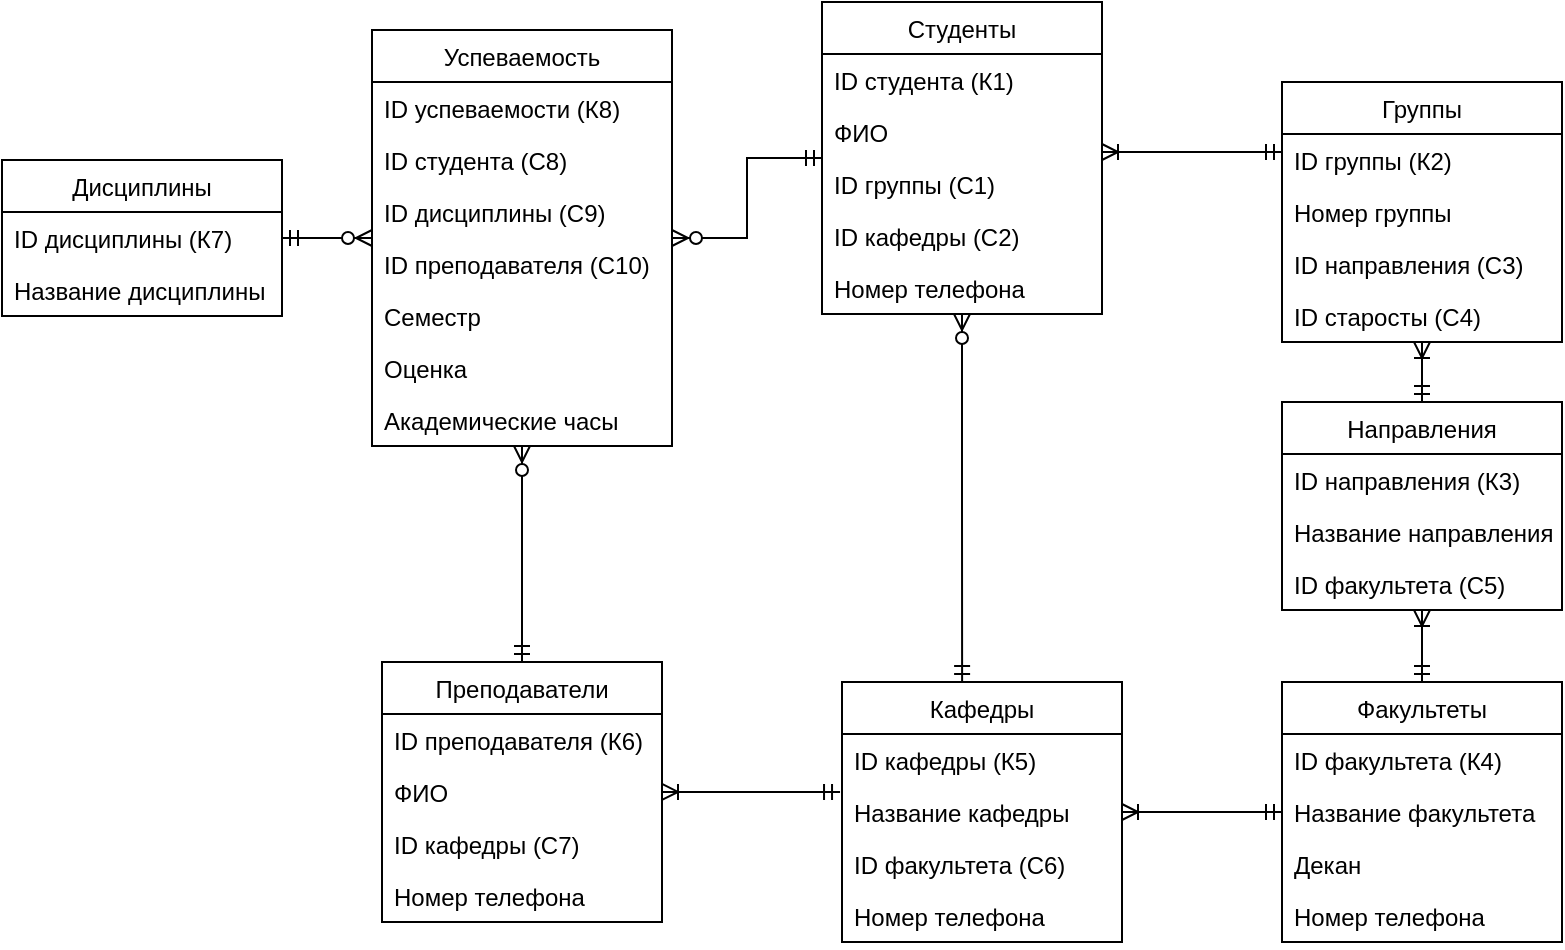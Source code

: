 <mxfile version="13.1.1" type="github"><diagram id="C5RBs43oDa-KdzZeNtuy" name="Page-1"><mxGraphModel dx="1655" dy="493" grid="1" gridSize="10" guides="1" tooltips="1" connect="1" arrows="1" fold="1" page="1" pageScale="1" pageWidth="827" pageHeight="1169" math="0" shadow="0"><root><mxCell id="WIyWlLk6GJQsqaUBKTNV-0"/><mxCell id="WIyWlLk6GJQsqaUBKTNV-1" parent="WIyWlLk6GJQsqaUBKTNV-0"/><mxCell id="DZyH8P0UZ1V33Ak8ocsO-23" value="" style="edgeStyle=orthogonalEdgeStyle;rounded=0;orthogonalLoop=1;jettySize=auto;html=1;endArrow=ERmandOne;endFill=0;startArrow=ERoneToMany;startFill=0;" parent="WIyWlLk6GJQsqaUBKTNV-1" source="DZyH8P0UZ1V33Ak8ocsO-0" target="DZyH8P0UZ1V33Ak8ocsO-18" edge="1"><mxGeometry relative="1" as="geometry"><Array as="points"><mxPoint x="500" y="265"/><mxPoint x="500" y="265"/></Array></mxGeometry></mxCell><mxCell id="DZyH8P0UZ1V33Ak8ocsO-29" value="" style="edgeStyle=orthogonalEdgeStyle;rounded=0;orthogonalLoop=1;jettySize=auto;html=1;endArrow=ERmandOne;endFill=0;startArrow=ERoneToMany;startFill=0;" parent="WIyWlLk6GJQsqaUBKTNV-1" source="DZyH8P0UZ1V33Ak8ocsO-18" target="DZyH8P0UZ1V33Ak8ocsO-25" edge="1"><mxGeometry relative="1" as="geometry"/></mxCell><mxCell id="DZyH8P0UZ1V33Ak8ocsO-34" value="" style="edgeStyle=orthogonalEdgeStyle;rounded=0;orthogonalLoop=1;jettySize=auto;html=1;endArrow=ERmandOne;endFill=0;startArrow=ERoneToMany;startFill=0;" parent="WIyWlLk6GJQsqaUBKTNV-1" source="DZyH8P0UZ1V33Ak8ocsO-25" target="DZyH8P0UZ1V33Ak8ocsO-30" edge="1"><mxGeometry relative="1" as="geometry"/></mxCell><mxCell id="DZyH8P0UZ1V33Ak8ocsO-18" value="Группы" style="swimlane;fontStyle=0;childLayout=stackLayout;horizontal=1;startSize=26;fillColor=none;horizontalStack=0;resizeParent=1;resizeParentMax=0;resizeLast=0;collapsible=1;marginBottom=0;" parent="WIyWlLk6GJQsqaUBKTNV-1" vertex="1"><mxGeometry x="550" y="230" width="140" height="130" as="geometry"><mxRectangle x="340" y="200" width="90" height="26" as="alternateBounds"/></mxGeometry></mxCell><mxCell id="DZyH8P0UZ1V33Ak8ocsO-19" value="ID группы (К2)" style="text;strokeColor=none;fillColor=none;align=left;verticalAlign=top;spacingLeft=4;spacingRight=4;overflow=hidden;rotatable=0;points=[[0,0.5],[1,0.5]];portConstraint=eastwest;" parent="DZyH8P0UZ1V33Ak8ocsO-18" vertex="1"><mxGeometry y="26" width="140" height="26" as="geometry"/></mxCell><mxCell id="DZyH8P0UZ1V33Ak8ocsO-21" value="Номер группы" style="text;strokeColor=none;fillColor=none;align=left;verticalAlign=top;spacingLeft=4;spacingRight=4;overflow=hidden;rotatable=0;points=[[0,0.5],[1,0.5]];portConstraint=eastwest;" parent="DZyH8P0UZ1V33Ak8ocsO-18" vertex="1"><mxGeometry y="52" width="140" height="26" as="geometry"/></mxCell><mxCell id="DZyH8P0UZ1V33Ak8ocsO-20" value="ID направления (С3)" style="text;strokeColor=none;fillColor=none;align=left;verticalAlign=top;spacingLeft=4;spacingRight=4;overflow=hidden;rotatable=0;points=[[0,0.5],[1,0.5]];portConstraint=eastwest;" parent="DZyH8P0UZ1V33Ak8ocsO-18" vertex="1"><mxGeometry y="78" width="140" height="26" as="geometry"/></mxCell><mxCell id="DZyH8P0UZ1V33Ak8ocsO-43" value="ID старосты (С4)" style="text;strokeColor=none;fillColor=none;align=left;verticalAlign=top;spacingLeft=4;spacingRight=4;overflow=hidden;rotatable=0;points=[[0,0.5],[1,0.5]];portConstraint=eastwest;" parent="DZyH8P0UZ1V33Ak8ocsO-18" vertex="1"><mxGeometry y="104" width="140" height="26" as="geometry"/></mxCell><mxCell id="DZyH8P0UZ1V33Ak8ocsO-25" value="Направления" style="swimlane;fontStyle=0;childLayout=stackLayout;horizontal=1;startSize=26;fillColor=none;horizontalStack=0;resizeParent=1;resizeParentMax=0;resizeLast=0;collapsible=1;marginBottom=0;" parent="WIyWlLk6GJQsqaUBKTNV-1" vertex="1"><mxGeometry x="550" y="390" width="140" height="104" as="geometry"><mxRectangle x="340" y="200" width="90" height="26" as="alternateBounds"/></mxGeometry></mxCell><mxCell id="DZyH8P0UZ1V33Ak8ocsO-26" value="ID направления (К3)" style="text;strokeColor=none;fillColor=none;align=left;verticalAlign=top;spacingLeft=4;spacingRight=4;overflow=hidden;rotatable=0;points=[[0,0.5],[1,0.5]];portConstraint=eastwest;" parent="DZyH8P0UZ1V33Ak8ocsO-25" vertex="1"><mxGeometry y="26" width="140" height="26" as="geometry"/></mxCell><mxCell id="DZyH8P0UZ1V33Ak8ocsO-28" value="Название направления" style="text;strokeColor=none;fillColor=none;align=left;verticalAlign=top;spacingLeft=4;spacingRight=4;overflow=hidden;rotatable=0;points=[[0,0.5],[1,0.5]];portConstraint=eastwest;" parent="DZyH8P0UZ1V33Ak8ocsO-25" vertex="1"><mxGeometry y="52" width="140" height="26" as="geometry"/></mxCell><mxCell id="DZyH8P0UZ1V33Ak8ocsO-27" value="ID факультета (С5)" style="text;strokeColor=none;fillColor=none;align=left;verticalAlign=top;spacingLeft=4;spacingRight=4;overflow=hidden;rotatable=0;points=[[0,0.5],[1,0.5]];portConstraint=eastwest;" parent="DZyH8P0UZ1V33Ak8ocsO-25" vertex="1"><mxGeometry y="78" width="140" height="26" as="geometry"/></mxCell><mxCell id="DZyH8P0UZ1V33Ak8ocsO-68" value="" style="edgeStyle=orthogonalEdgeStyle;rounded=0;orthogonalLoop=1;jettySize=auto;html=1;startArrow=ERmandOne;startFill=0;endArrow=ERoneToMany;endFill=0;" parent="WIyWlLk6GJQsqaUBKTNV-1" source="DZyH8P0UZ1V33Ak8ocsO-30" target="DZyH8P0UZ1V33Ak8ocsO-63" edge="1"><mxGeometry relative="1" as="geometry"/></mxCell><mxCell id="DZyH8P0UZ1V33Ak8ocsO-30" value="Факультеты" style="swimlane;fontStyle=0;childLayout=stackLayout;horizontal=1;startSize=26;fillColor=none;horizontalStack=0;resizeParent=1;resizeParentMax=0;resizeLast=0;collapsible=1;marginBottom=0;" parent="WIyWlLk6GJQsqaUBKTNV-1" vertex="1"><mxGeometry x="550" y="530" width="140" height="130" as="geometry"><mxRectangle x="340" y="200" width="90" height="26" as="alternateBounds"/></mxGeometry></mxCell><mxCell id="DZyH8P0UZ1V33Ak8ocsO-31" value="ID факультета (К4)" style="text;strokeColor=none;fillColor=none;align=left;verticalAlign=top;spacingLeft=4;spacingRight=4;overflow=hidden;rotatable=0;points=[[0,0.5],[1,0.5]];portConstraint=eastwest;" parent="DZyH8P0UZ1V33Ak8ocsO-30" vertex="1"><mxGeometry y="26" width="140" height="26" as="geometry"/></mxCell><mxCell id="DZyH8P0UZ1V33Ak8ocsO-32" value="Название факультета" style="text;strokeColor=none;fillColor=none;align=left;verticalAlign=top;spacingLeft=4;spacingRight=4;overflow=hidden;rotatable=0;points=[[0,0.5],[1,0.5]];portConstraint=eastwest;" parent="DZyH8P0UZ1V33Ak8ocsO-30" vertex="1"><mxGeometry y="52" width="140" height="26" as="geometry"/></mxCell><mxCell id="DZyH8P0UZ1V33Ak8ocsO-33" value="Декан" style="text;strokeColor=none;fillColor=none;align=left;verticalAlign=top;spacingLeft=4;spacingRight=4;overflow=hidden;rotatable=0;points=[[0,0.5],[1,0.5]];portConstraint=eastwest;" parent="DZyH8P0UZ1V33Ak8ocsO-30" vertex="1"><mxGeometry y="78" width="140" height="26" as="geometry"/></mxCell><mxCell id="DZyH8P0UZ1V33Ak8ocsO-35" value="Номер телефона" style="text;strokeColor=none;fillColor=none;align=left;verticalAlign=top;spacingLeft=4;spacingRight=4;overflow=hidden;rotatable=0;points=[[0,0.5],[1,0.5]];portConstraint=eastwest;" parent="DZyH8P0UZ1V33Ak8ocsO-30" vertex="1"><mxGeometry y="104" width="140" height="26" as="geometry"/></mxCell><mxCell id="DZyH8P0UZ1V33Ak8ocsO-50" value="" style="edgeStyle=orthogonalEdgeStyle;rounded=0;orthogonalLoop=1;jettySize=auto;html=1;startArrow=ERmandOne;startFill=0;endArrow=ERzeroToMany;endFill=1;" parent="WIyWlLk6GJQsqaUBKTNV-1" source="DZyH8P0UZ1V33Ak8ocsO-0" target="DZyH8P0UZ1V33Ak8ocsO-44" edge="1"><mxGeometry relative="1" as="geometry"/></mxCell><mxCell id="DZyH8P0UZ1V33Ak8ocsO-69" style="edgeStyle=orthogonalEdgeStyle;rounded=0;orthogonalLoop=1;jettySize=auto;html=1;entryX=0.429;entryY=0;entryDx=0;entryDy=0;entryPerimeter=0;startArrow=ERzeroToMany;startFill=1;endArrow=ERmandOne;endFill=0;" parent="WIyWlLk6GJQsqaUBKTNV-1" source="DZyH8P0UZ1V33Ak8ocsO-0" target="DZyH8P0UZ1V33Ak8ocsO-63" edge="1"><mxGeometry relative="1" as="geometry"/></mxCell><mxCell id="DZyH8P0UZ1V33Ak8ocsO-0" value="Студенты" style="swimlane;fontStyle=0;childLayout=stackLayout;horizontal=1;startSize=26;fillColor=none;horizontalStack=0;resizeParent=1;resizeParentMax=0;resizeLast=0;collapsible=1;marginBottom=0;" parent="WIyWlLk6GJQsqaUBKTNV-1" vertex="1"><mxGeometry x="320" y="190" width="140" height="156" as="geometry"><mxRectangle x="340" y="200" width="90" height="26" as="alternateBounds"/></mxGeometry></mxCell><mxCell id="DZyH8P0UZ1V33Ak8ocsO-1" value="ID студента (К1)" style="text;strokeColor=none;fillColor=none;align=left;verticalAlign=top;spacingLeft=4;spacingRight=4;overflow=hidden;rotatable=0;points=[[0,0.5],[1,0.5]];portConstraint=eastwest;" parent="DZyH8P0UZ1V33Ak8ocsO-0" vertex="1"><mxGeometry y="26" width="140" height="26" as="geometry"/></mxCell><mxCell id="DZyH8P0UZ1V33Ak8ocsO-2" value="ФИО" style="text;strokeColor=none;fillColor=none;align=left;verticalAlign=top;spacingLeft=4;spacingRight=4;overflow=hidden;rotatable=0;points=[[0,0.5],[1,0.5]];portConstraint=eastwest;" parent="DZyH8P0UZ1V33Ak8ocsO-0" vertex="1"><mxGeometry y="52" width="140" height="26" as="geometry"/></mxCell><mxCell id="DZyH8P0UZ1V33Ak8ocsO-10" value="ID группы (С1)" style="text;strokeColor=none;fillColor=none;align=left;verticalAlign=top;spacingLeft=4;spacingRight=4;overflow=hidden;rotatable=0;points=[[0,0.5],[1,0.5]];portConstraint=eastwest;" parent="DZyH8P0UZ1V33Ak8ocsO-0" vertex="1"><mxGeometry y="78" width="140" height="26" as="geometry"/></mxCell><mxCell id="DZyH8P0UZ1V33Ak8ocsO-70" value="ID кафедры (С2)" style="text;strokeColor=none;fillColor=none;align=left;verticalAlign=top;spacingLeft=4;spacingRight=4;overflow=hidden;rotatable=0;points=[[0,0.5],[1,0.5]];portConstraint=eastwest;" parent="DZyH8P0UZ1V33Ak8ocsO-0" vertex="1"><mxGeometry y="104" width="140" height="26" as="geometry"/></mxCell><mxCell id="DZyH8P0UZ1V33Ak8ocsO-11" value="Номер телефона" style="text;strokeColor=none;fillColor=none;align=left;verticalAlign=top;spacingLeft=4;spacingRight=4;overflow=hidden;rotatable=0;points=[[0,0.5],[1,0.5]];portConstraint=eastwest;" parent="DZyH8P0UZ1V33Ak8ocsO-0" vertex="1"><mxGeometry y="130" width="140" height="26" as="geometry"/></mxCell><mxCell id="DZyH8P0UZ1V33Ak8ocsO-60" value="" style="edgeStyle=orthogonalEdgeStyle;rounded=0;orthogonalLoop=1;jettySize=auto;html=1;startArrow=ERzeroToMany;startFill=1;endArrow=ERmandOne;endFill=0;" parent="WIyWlLk6GJQsqaUBKTNV-1" source="DZyH8P0UZ1V33Ak8ocsO-44" target="DZyH8P0UZ1V33Ak8ocsO-53" edge="1"><mxGeometry relative="1" as="geometry"/></mxCell><mxCell id="DZyH8P0UZ1V33Ak8ocsO-81" style="edgeStyle=orthogonalEdgeStyle;rounded=0;orthogonalLoop=1;jettySize=auto;html=1;entryX=0.5;entryY=0;entryDx=0;entryDy=0;endArrow=ERmandOne;endFill=0;startArrow=ERzeroToMany;startFill=1;" parent="WIyWlLk6GJQsqaUBKTNV-1" source="DZyH8P0UZ1V33Ak8ocsO-44" target="DZyH8P0UZ1V33Ak8ocsO-72" edge="1"><mxGeometry relative="1" as="geometry"/></mxCell><mxCell id="DZyH8P0UZ1V33Ak8ocsO-63" value="Кафедры" style="swimlane;fontStyle=0;childLayout=stackLayout;horizontal=1;startSize=26;fillColor=none;horizontalStack=0;resizeParent=1;resizeParentMax=0;resizeLast=0;collapsible=1;marginBottom=0;" parent="WIyWlLk6GJQsqaUBKTNV-1" vertex="1"><mxGeometry x="330" y="530" width="140" height="130" as="geometry"><mxRectangle x="340" y="200" width="90" height="26" as="alternateBounds"/></mxGeometry></mxCell><mxCell id="DZyH8P0UZ1V33Ak8ocsO-64" value="ID кафедры (К5)" style="text;strokeColor=none;fillColor=none;align=left;verticalAlign=top;spacingLeft=4;spacingRight=4;overflow=hidden;rotatable=0;points=[[0,0.5],[1,0.5]];portConstraint=eastwest;" parent="DZyH8P0UZ1V33Ak8ocsO-63" vertex="1"><mxGeometry y="26" width="140" height="26" as="geometry"/></mxCell><mxCell id="DZyH8P0UZ1V33Ak8ocsO-65" value="Название кафедры&#10;" style="text;strokeColor=none;fillColor=none;align=left;verticalAlign=top;spacingLeft=4;spacingRight=4;overflow=hidden;rotatable=0;points=[[0,0.5],[1,0.5]];portConstraint=eastwest;" parent="DZyH8P0UZ1V33Ak8ocsO-63" vertex="1"><mxGeometry y="52" width="140" height="26" as="geometry"/></mxCell><mxCell id="DZyH8P0UZ1V33Ak8ocsO-66" value="ID факультета (С6)" style="text;strokeColor=none;fillColor=none;align=left;verticalAlign=top;spacingLeft=4;spacingRight=4;overflow=hidden;rotatable=0;points=[[0,0.5],[1,0.5]];portConstraint=eastwest;" parent="DZyH8P0UZ1V33Ak8ocsO-63" vertex="1"><mxGeometry y="78" width="140" height="26" as="geometry"/></mxCell><mxCell id="DZyH8P0UZ1V33Ak8ocsO-67" value="Номер телефона" style="text;strokeColor=none;fillColor=none;align=left;verticalAlign=top;spacingLeft=4;spacingRight=4;overflow=hidden;rotatable=0;points=[[0,0.5],[1,0.5]];portConstraint=eastwest;" parent="DZyH8P0UZ1V33Ak8ocsO-63" vertex="1"><mxGeometry y="104" width="140" height="26" as="geometry"/></mxCell><mxCell id="DZyH8P0UZ1V33Ak8ocsO-82" style="edgeStyle=orthogonalEdgeStyle;rounded=0;orthogonalLoop=1;jettySize=auto;html=1;entryX=-0.007;entryY=0.115;entryDx=0;entryDy=0;entryPerimeter=0;startArrow=ERoneToMany;startFill=0;endArrow=ERmandOne;endFill=0;" parent="WIyWlLk6GJQsqaUBKTNV-1" source="DZyH8P0UZ1V33Ak8ocsO-72" target="DZyH8P0UZ1V33Ak8ocsO-65" edge="1"><mxGeometry relative="1" as="geometry"/></mxCell><mxCell id="DZyH8P0UZ1V33Ak8ocsO-72" value="Преподаватели" style="swimlane;fontStyle=0;childLayout=stackLayout;horizontal=1;startSize=26;fillColor=none;horizontalStack=0;resizeParent=1;resizeParentMax=0;resizeLast=0;collapsible=1;marginBottom=0;" parent="WIyWlLk6GJQsqaUBKTNV-1" vertex="1"><mxGeometry x="100" y="520" width="140" height="130" as="geometry"><mxRectangle x="340" y="200" width="90" height="26" as="alternateBounds"/></mxGeometry></mxCell><mxCell id="DZyH8P0UZ1V33Ak8ocsO-73" value="ID преподавателя (К6)" style="text;strokeColor=none;fillColor=none;align=left;verticalAlign=top;spacingLeft=4;spacingRight=4;overflow=hidden;rotatable=0;points=[[0,0.5],[1,0.5]];portConstraint=eastwest;" parent="DZyH8P0UZ1V33Ak8ocsO-72" vertex="1"><mxGeometry y="26" width="140" height="26" as="geometry"/></mxCell><mxCell id="DZyH8P0UZ1V33Ak8ocsO-74" value="ФИО" style="text;strokeColor=none;fillColor=none;align=left;verticalAlign=top;spacingLeft=4;spacingRight=4;overflow=hidden;rotatable=0;points=[[0,0.5],[1,0.5]];portConstraint=eastwest;" parent="DZyH8P0UZ1V33Ak8ocsO-72" vertex="1"><mxGeometry y="52" width="140" height="26" as="geometry"/></mxCell><mxCell id="DZyH8P0UZ1V33Ak8ocsO-76" value="ID кафедры (С7)" style="text;strokeColor=none;fillColor=none;align=left;verticalAlign=top;spacingLeft=4;spacingRight=4;overflow=hidden;rotatable=0;points=[[0,0.5],[1,0.5]];portConstraint=eastwest;" parent="DZyH8P0UZ1V33Ak8ocsO-72" vertex="1"><mxGeometry y="78" width="140" height="26" as="geometry"/></mxCell><mxCell id="DZyH8P0UZ1V33Ak8ocsO-77" value="Номер телефона" style="text;strokeColor=none;fillColor=none;align=left;verticalAlign=top;spacingLeft=4;spacingRight=4;overflow=hidden;rotatable=0;points=[[0,0.5],[1,0.5]];portConstraint=eastwest;" parent="DZyH8P0UZ1V33Ak8ocsO-72" vertex="1"><mxGeometry y="104" width="140" height="26" as="geometry"/></mxCell><mxCell id="DZyH8P0UZ1V33Ak8ocsO-53" value="Дисциплины" style="swimlane;fontStyle=0;childLayout=stackLayout;horizontal=1;startSize=26;fillColor=none;horizontalStack=0;resizeParent=1;resizeParentMax=0;resizeLast=0;collapsible=1;marginBottom=0;" parent="WIyWlLk6GJQsqaUBKTNV-1" vertex="1"><mxGeometry x="-90" y="269" width="140" height="78" as="geometry"><mxRectangle x="340" y="200" width="90" height="26" as="alternateBounds"/></mxGeometry></mxCell><mxCell id="DZyH8P0UZ1V33Ak8ocsO-54" value="ID дисциплины (К7) " style="text;strokeColor=none;fillColor=none;align=left;verticalAlign=top;spacingLeft=4;spacingRight=4;overflow=hidden;rotatable=0;points=[[0,0.5],[1,0.5]];portConstraint=eastwest;" parent="DZyH8P0UZ1V33Ak8ocsO-53" vertex="1"><mxGeometry y="26" width="140" height="26" as="geometry"/></mxCell><mxCell id="DZyH8P0UZ1V33Ak8ocsO-57" value="Название дисциплины" style="text;strokeColor=none;fillColor=none;align=left;verticalAlign=top;spacingLeft=4;spacingRight=4;overflow=hidden;rotatable=0;points=[[0,0.5],[1,0.5]];portConstraint=eastwest;" parent="DZyH8P0UZ1V33Ak8ocsO-53" vertex="1"><mxGeometry y="52" width="140" height="26" as="geometry"/></mxCell><mxCell id="DZyH8P0UZ1V33Ak8ocsO-44" value="Успеваемость" style="swimlane;fontStyle=0;childLayout=stackLayout;horizontal=1;startSize=26;fillColor=none;horizontalStack=0;resizeParent=1;resizeParentMax=0;resizeLast=0;collapsible=1;marginBottom=0;" parent="WIyWlLk6GJQsqaUBKTNV-1" vertex="1"><mxGeometry x="95" y="204" width="150" height="208" as="geometry"><mxRectangle x="340" y="200" width="90" height="26" as="alternateBounds"/></mxGeometry></mxCell><mxCell id="DZyH8P0UZ1V33Ak8ocsO-52" value="ID успеваемости (К8)" style="text;strokeColor=none;fillColor=none;align=left;verticalAlign=top;spacingLeft=4;spacingRight=4;overflow=hidden;rotatable=0;points=[[0,0.5],[1,0.5]];portConstraint=eastwest;" parent="DZyH8P0UZ1V33Ak8ocsO-44" vertex="1"><mxGeometry y="26" width="150" height="26" as="geometry"/></mxCell><mxCell id="DZyH8P0UZ1V33Ak8ocsO-45" value="ID студента (С8)" style="text;strokeColor=none;fillColor=none;align=left;verticalAlign=top;spacingLeft=4;spacingRight=4;overflow=hidden;rotatable=0;points=[[0,0.5],[1,0.5]];portConstraint=eastwest;" parent="DZyH8P0UZ1V33Ak8ocsO-44" vertex="1"><mxGeometry y="52" width="150" height="26" as="geometry"/></mxCell><mxCell id="DZyH8P0UZ1V33Ak8ocsO-46" value="ID дисциплины (С9)" style="text;strokeColor=none;fillColor=none;align=left;verticalAlign=top;spacingLeft=4;spacingRight=4;overflow=hidden;rotatable=0;points=[[0,0.5],[1,0.5]];portConstraint=eastwest;" parent="DZyH8P0UZ1V33Ak8ocsO-44" vertex="1"><mxGeometry y="78" width="150" height="26" as="geometry"/></mxCell><mxCell id="DZyH8P0UZ1V33Ak8ocsO-80" value="ID преподавателя (С10)" style="text;strokeColor=none;fillColor=none;align=left;verticalAlign=top;spacingLeft=4;spacingRight=4;overflow=hidden;rotatable=0;points=[[0,0.5],[1,0.5]];portConstraint=eastwest;" parent="DZyH8P0UZ1V33Ak8ocsO-44" vertex="1"><mxGeometry y="104" width="150" height="26" as="geometry"/></mxCell><mxCell id="DZyH8P0UZ1V33Ak8ocsO-47" value="Семестр" style="text;strokeColor=none;fillColor=none;align=left;verticalAlign=top;spacingLeft=4;spacingRight=4;overflow=hidden;rotatable=0;points=[[0,0.5],[1,0.5]];portConstraint=eastwest;" parent="DZyH8P0UZ1V33Ak8ocsO-44" vertex="1"><mxGeometry y="130" width="150" height="26" as="geometry"/></mxCell><mxCell id="DZyH8P0UZ1V33Ak8ocsO-48" value="Оценка" style="text;strokeColor=none;fillColor=none;align=left;verticalAlign=top;spacingLeft=4;spacingRight=4;overflow=hidden;rotatable=0;points=[[0,0.5],[1,0.5]];portConstraint=eastwest;" parent="DZyH8P0UZ1V33Ak8ocsO-44" vertex="1"><mxGeometry y="156" width="150" height="26" as="geometry"/></mxCell><mxCell id="DZyH8P0UZ1V33Ak8ocsO-49" value="Академические часы" style="text;strokeColor=none;fillColor=none;align=left;verticalAlign=top;spacingLeft=4;spacingRight=4;overflow=hidden;rotatable=0;points=[[0,0.5],[1,0.5]];portConstraint=eastwest;" parent="DZyH8P0UZ1V33Ak8ocsO-44" vertex="1"><mxGeometry y="182" width="150" height="26" as="geometry"/></mxCell></root></mxGraphModel></diagram></mxfile>